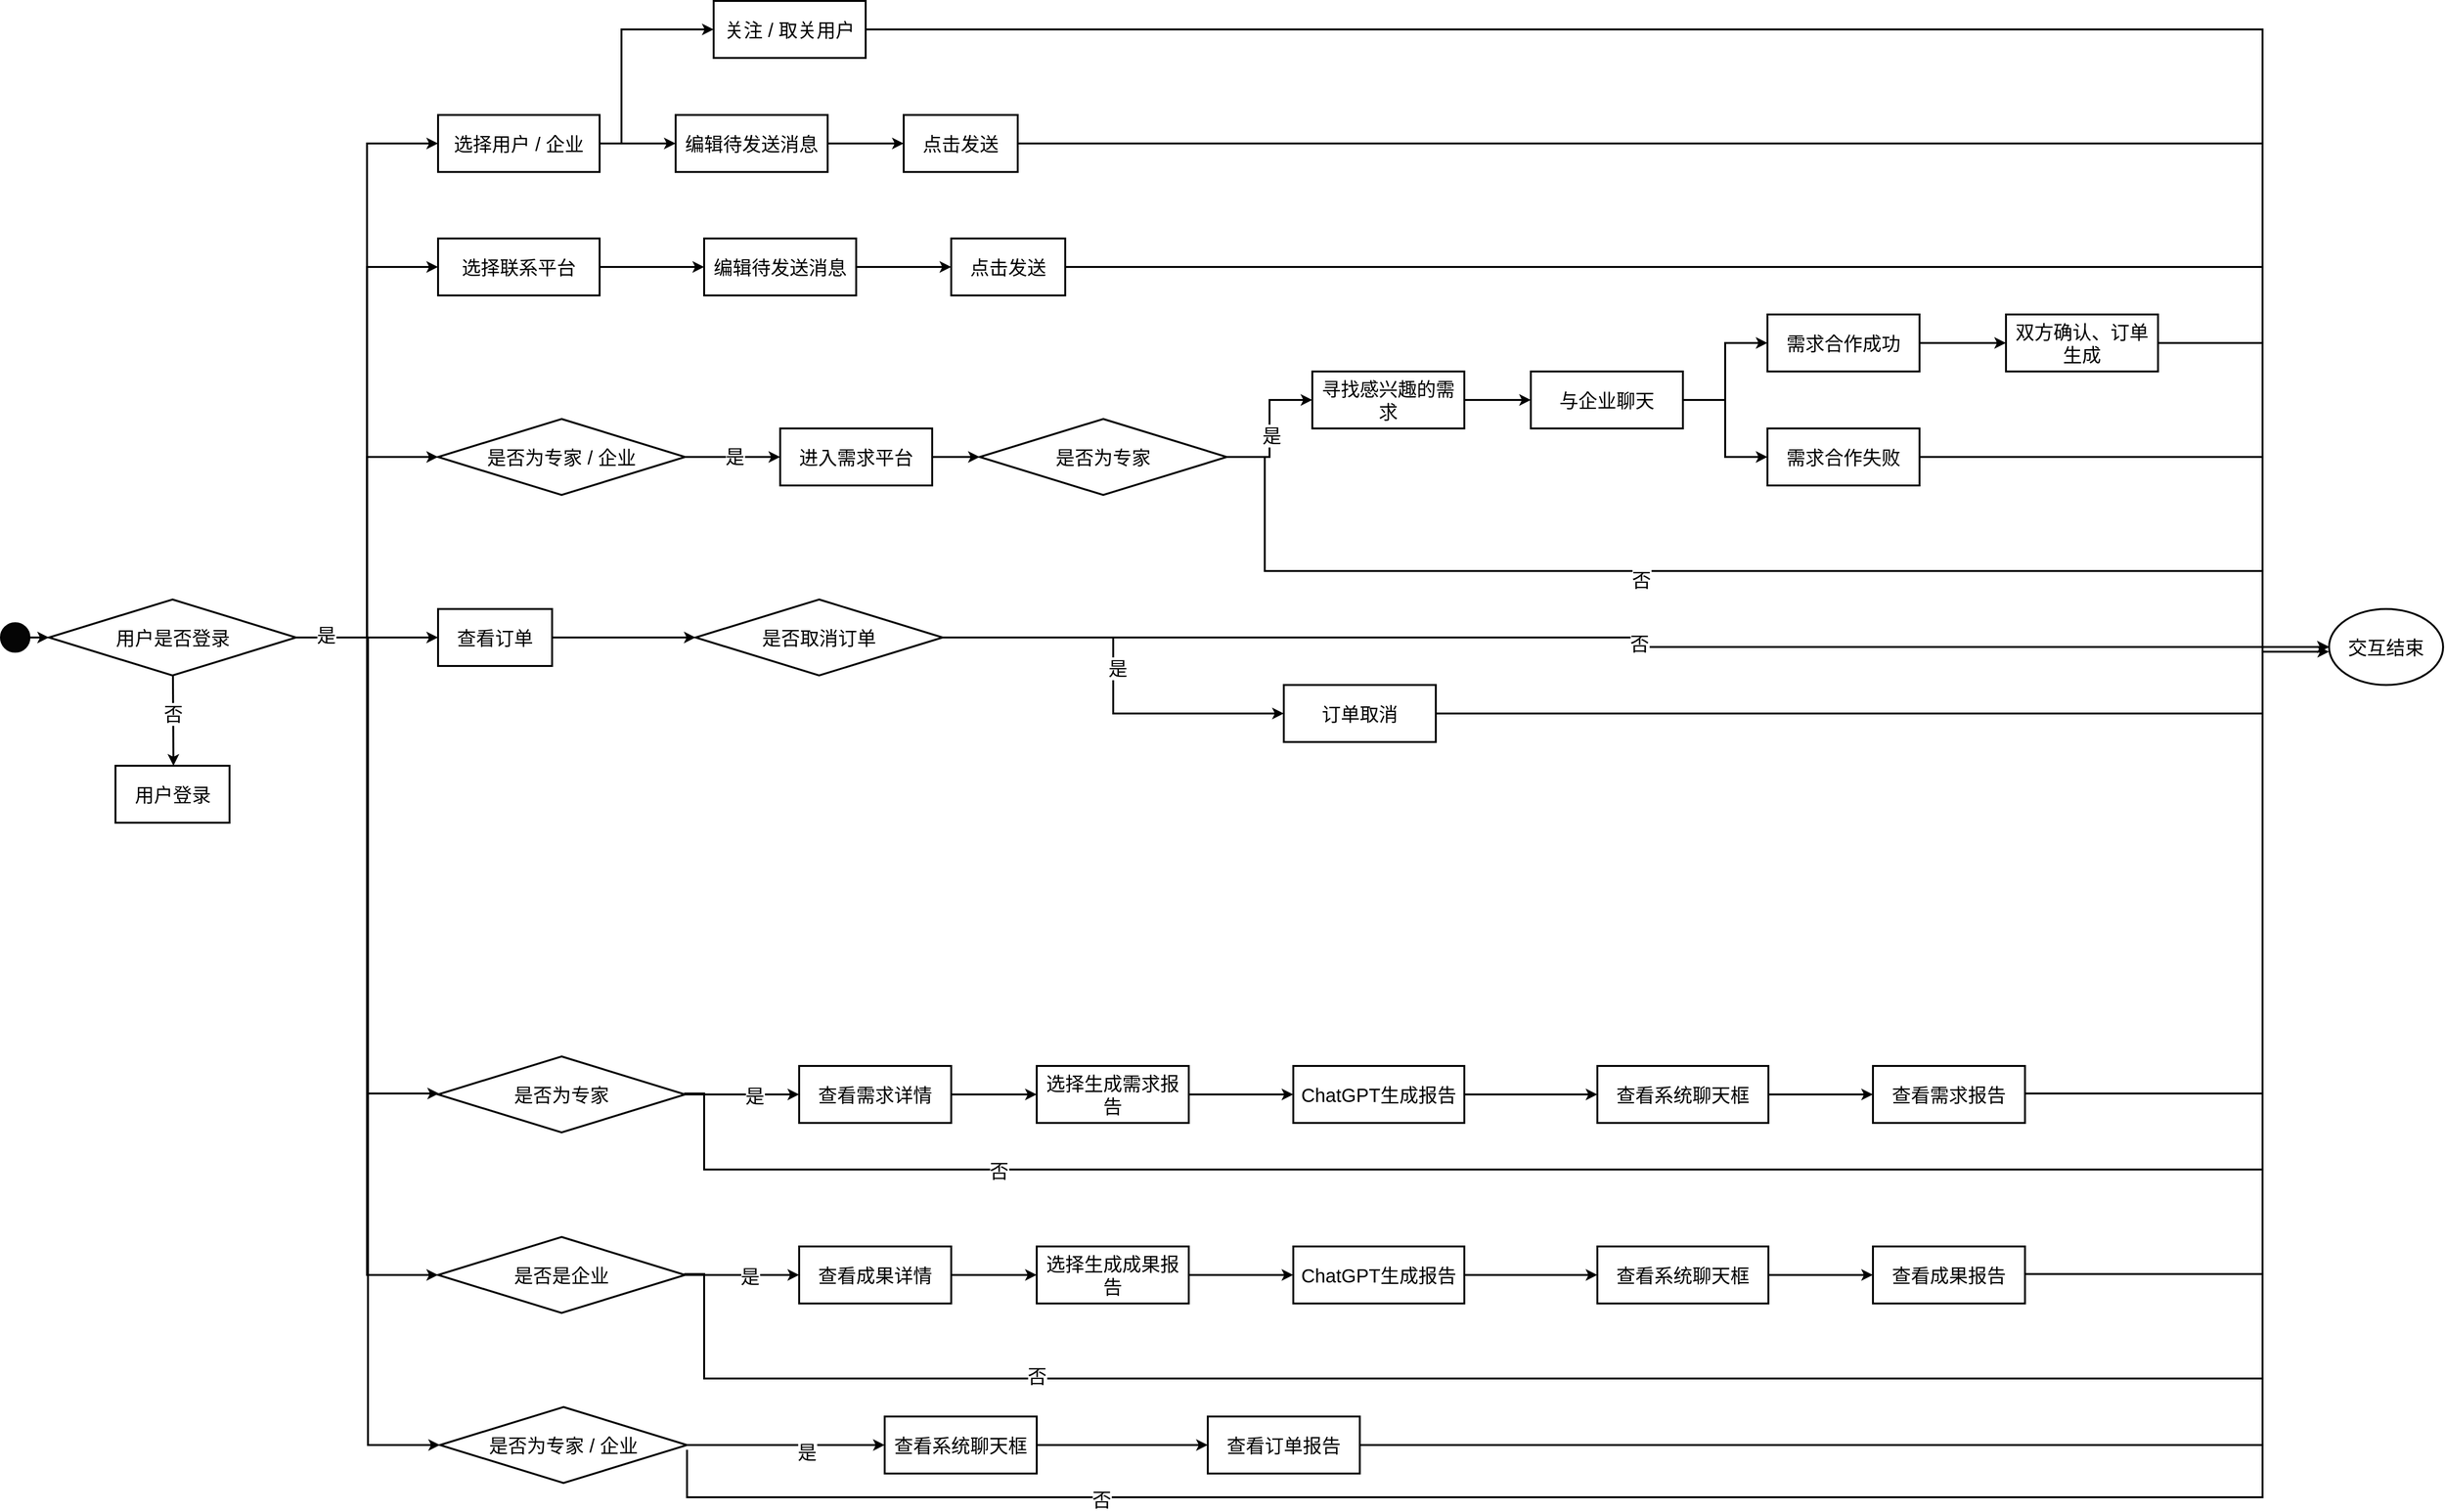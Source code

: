 <mxfile version="24.1.0" type="github">
  <diagram id="6a731a19-8d31-9384-78a2-239565b7b9f0" name="Page-1">
    <mxGraphModel dx="757" dy="538" grid="1" gridSize="10" guides="1" tooltips="1" connect="1" arrows="1" fold="1" page="1" pageScale="1" pageWidth="1169" pageHeight="827" background="none" math="0" shadow="0">
      <root>
        <mxCell id="0" />
        <mxCell id="1" parent="0" />
        <mxCell id="CbXRHF5RCjZEcm-ztMFM-64" value="" style="group;strokeWidth=2;spacing=2;fontSize=20;fontColor=default;labelBackgroundColor=none;horizontal=1;" parent="1" vertex="1" connectable="0">
          <mxGeometry x="480" y="170" width="170" height="60" as="geometry" />
        </mxCell>
        <mxCell id="CbXRHF5RCjZEcm-ztMFM-65" style="edgeStyle=orthogonalEdgeStyle;rounded=0;orthogonalLoop=1;jettySize=auto;html=1;exitX=0;exitY=0.5;exitDx=0;exitDy=0;strokeWidth=2;spacing=2;fontSize=20;fontColor=default;labelBackgroundColor=none;horizontal=1;" parent="CbXRHF5RCjZEcm-ztMFM-64" source="CbXRHF5RCjZEcm-ztMFM-66" edge="1">
          <mxGeometry relative="1" as="geometry">
            <mxPoint x="0.447" y="29.895" as="targetPoint" />
          </mxGeometry>
        </mxCell>
        <mxCell id="CbXRHF5RCjZEcm-ztMFM-66" value="&lt;font style=&quot;font-size: 20px;&quot;&gt;选择用户 / 企业&lt;/font&gt;" style="rounded=0;whiteSpace=wrap;html=1;strokeWidth=2;spacing=2;fontSize=20;fontColor=default;labelBackgroundColor=none;horizontal=1;" parent="CbXRHF5RCjZEcm-ztMFM-64" vertex="1">
          <mxGeometry width="170" height="60" as="geometry" />
        </mxCell>
        <mxCell id="CbXRHF5RCjZEcm-ztMFM-73" value="" style="group;strokeWidth=2;spacing=2;fontSize=20;fontColor=default;labelBackgroundColor=none;horizontal=1;" parent="1" vertex="1" connectable="0">
          <mxGeometry x="480" y="1351" width="260" height="80" as="geometry" />
        </mxCell>
        <mxCell id="CbXRHF5RCjZEcm-ztMFM-74" value="&lt;font style=&quot;font-size: 20px;&quot;&gt;是否是企业&lt;/font&gt;" style="rhombus;whiteSpace=wrap;html=1;strokeWidth=2;spacing=2;fontSize=20;fontColor=default;labelBackgroundColor=none;horizontal=1;" parent="CbXRHF5RCjZEcm-ztMFM-73" vertex="1">
          <mxGeometry width="260" height="80" as="geometry" />
        </mxCell>
        <mxCell id="CbXRHF5RCjZEcm-ztMFM-75" value="" style="group;strokeWidth=2;spacing=2;fontSize=20;fontColor=default;labelBackgroundColor=none;horizontal=1;" parent="1" vertex="1" connectable="0">
          <mxGeometry x="730" y="170" width="160" height="60" as="geometry" />
        </mxCell>
        <mxCell id="CbXRHF5RCjZEcm-ztMFM-76" value="&lt;font style=&quot;font-size: 20px;&quot;&gt;编辑待发送消息&lt;/font&gt;" style="rounded=0;whiteSpace=wrap;html=1;strokeWidth=2;spacing=2;fontSize=20;fontColor=default;labelBackgroundColor=none;horizontal=1;" parent="CbXRHF5RCjZEcm-ztMFM-75" vertex="1">
          <mxGeometry width="160" height="60" as="geometry" />
        </mxCell>
        <mxCell id="CbXRHF5RCjZEcm-ztMFM-163" style="edgeStyle=orthogonalEdgeStyle;rounded=0;orthogonalLoop=1;jettySize=auto;html=1;exitX=1;exitY=0.5;exitDx=0;exitDy=0;entryX=0;entryY=0.5;entryDx=0;entryDy=0;strokeWidth=2;fontSize=20;" parent="1" source="CbXRHF5RCjZEcm-ztMFM-83" target="CbXRHF5RCjZEcm-ztMFM-152" edge="1">
          <mxGeometry relative="1" as="geometry">
            <Array as="points">
              <mxPoint x="2400" y="80" />
              <mxPoint x="2400" y="730" />
            </Array>
          </mxGeometry>
        </mxCell>
        <mxCell id="CbXRHF5RCjZEcm-ztMFM-83" value="&lt;font style=&quot;font-size: 20px;&quot;&gt;关注 / 取关用户&lt;/font&gt;" style="rounded=0;whiteSpace=wrap;html=1;strokeWidth=2;spacing=2;fontSize=20;fontColor=default;labelBackgroundColor=none;horizontal=1;" parent="1" vertex="1">
          <mxGeometry x="770" y="50" width="160" height="60" as="geometry" />
        </mxCell>
        <mxCell id="CbXRHF5RCjZEcm-ztMFM-165" style="edgeStyle=orthogonalEdgeStyle;rounded=0;orthogonalLoop=1;jettySize=auto;html=1;exitX=1;exitY=0.5;exitDx=0;exitDy=0;entryX=0;entryY=0.5;entryDx=0;entryDy=0;strokeWidth=2;fontSize=20;" parent="1" edge="1">
          <mxGeometry relative="1" as="geometry">
            <mxPoint x="1090" y="200" as="sourcePoint" />
            <mxPoint x="2470.0" y="730" as="targetPoint" />
            <Array as="points">
              <mxPoint x="2400" y="200" />
              <mxPoint x="2400" y="730" />
            </Array>
          </mxGeometry>
        </mxCell>
        <mxCell id="CbXRHF5RCjZEcm-ztMFM-85" value="&lt;font style=&quot;font-size: 20px;&quot;&gt;点击发送&lt;/font&gt;" style="rounded=0;whiteSpace=wrap;html=1;strokeWidth=2;spacing=2;fontSize=20;fontColor=default;labelBackgroundColor=none;horizontal=1;" parent="1" vertex="1">
          <mxGeometry x="970" y="170" width="120" height="60" as="geometry" />
        </mxCell>
        <mxCell id="CbXRHF5RCjZEcm-ztMFM-90" style="edgeStyle=orthogonalEdgeStyle;rounded=0;orthogonalLoop=1;jettySize=auto;html=1;exitX=1;exitY=0.5;exitDx=0;exitDy=0;strokeWidth=2;spacing=2;fontSize=20;fontColor=default;labelBackgroundColor=none;horizontal=1;" parent="1" source="CbXRHF5RCjZEcm-ztMFM-66" target="CbXRHF5RCjZEcm-ztMFM-76" edge="1">
          <mxGeometry relative="1" as="geometry" />
        </mxCell>
        <mxCell id="CbXRHF5RCjZEcm-ztMFM-91" style="edgeStyle=orthogonalEdgeStyle;rounded=0;orthogonalLoop=1;jettySize=auto;html=1;exitX=1;exitY=0.5;exitDx=0;exitDy=0;strokeWidth=2;spacing=2;fontSize=20;fontColor=default;labelBackgroundColor=none;horizontal=1;" parent="1" source="CbXRHF5RCjZEcm-ztMFM-66" target="CbXRHF5RCjZEcm-ztMFM-83" edge="1">
          <mxGeometry relative="1" as="geometry">
            <mxPoint x="732" y="80" as="targetPoint" />
            <Array as="points">
              <mxPoint x="673" y="200" />
              <mxPoint x="673" y="80" />
            </Array>
          </mxGeometry>
        </mxCell>
        <mxCell id="CbXRHF5RCjZEcm-ztMFM-93" style="edgeStyle=orthogonalEdgeStyle;rounded=0;orthogonalLoop=1;jettySize=auto;html=1;exitX=1;exitY=0.5;exitDx=0;exitDy=0;entryX=0;entryY=0.5;entryDx=0;entryDy=0;strokeWidth=2;spacing=2;fontSize=20;fontColor=default;labelBackgroundColor=none;horizontal=1;" parent="1" source="CbXRHF5RCjZEcm-ztMFM-76" target="CbXRHF5RCjZEcm-ztMFM-85" edge="1">
          <mxGeometry relative="1" as="geometry" />
        </mxCell>
        <mxCell id="CbXRHF5RCjZEcm-ztMFM-95" value="" style="group;strokeWidth=2;spacing=2;fontSize=20;fontColor=default;labelBackgroundColor=none;horizontal=1;" parent="1" vertex="1" connectable="0">
          <mxGeometry x="480" y="490" width="260" height="80" as="geometry" />
        </mxCell>
        <mxCell id="CbXRHF5RCjZEcm-ztMFM-96" value="&lt;font style=&quot;font-size: 20px;&quot;&gt;是否为专家 / 企业&lt;/font&gt;" style="rhombus;whiteSpace=wrap;html=1;strokeWidth=2;spacing=2;fontSize=20;fontColor=default;labelBackgroundColor=none;horizontal=1;" parent="CbXRHF5RCjZEcm-ztMFM-95" vertex="1">
          <mxGeometry width="260" height="80" as="geometry" />
        </mxCell>
        <mxCell id="CbXRHF5RCjZEcm-ztMFM-98" value="" style="group;strokeWidth=2;spacing=2;fontSize=20;fontColor=default;labelBackgroundColor=none;horizontal=1;" parent="1" vertex="1" connectable="0">
          <mxGeometry x="840" y="500" width="160" height="60" as="geometry" />
        </mxCell>
        <mxCell id="CbXRHF5RCjZEcm-ztMFM-99" value="&lt;font style=&quot;font-size: 20px;&quot;&gt;进入需求平台&lt;/font&gt;" style="rounded=0;whiteSpace=wrap;html=1;strokeWidth=2;spacing=2;fontSize=20;fontColor=default;labelBackgroundColor=none;horizontal=1;" parent="CbXRHF5RCjZEcm-ztMFM-98" vertex="1">
          <mxGeometry width="160" height="60" as="geometry" />
        </mxCell>
        <mxCell id="CbXRHF5RCjZEcm-ztMFM-100" value="" style="group;strokeWidth=2;spacing=2;fontSize=20;fontColor=default;labelBackgroundColor=none;horizontal=1;" parent="1" vertex="1" connectable="0">
          <mxGeometry x="480" y="300" width="170" height="60" as="geometry" />
        </mxCell>
        <mxCell id="CbXRHF5RCjZEcm-ztMFM-101" style="edgeStyle=orthogonalEdgeStyle;rounded=0;orthogonalLoop=1;jettySize=auto;html=1;exitX=0;exitY=0.5;exitDx=0;exitDy=0;strokeWidth=2;spacing=2;fontSize=20;fontColor=default;labelBackgroundColor=none;horizontal=1;" parent="CbXRHF5RCjZEcm-ztMFM-100" source="CbXRHF5RCjZEcm-ztMFM-102" edge="1">
          <mxGeometry relative="1" as="geometry">
            <mxPoint x="0.447" y="29.895" as="targetPoint" />
          </mxGeometry>
        </mxCell>
        <mxCell id="CbXRHF5RCjZEcm-ztMFM-102" value="&lt;font style=&quot;font-size: 20px;&quot;&gt;选择联系平台&lt;/font&gt;" style="rounded=0;whiteSpace=wrap;html=1;strokeWidth=2;spacing=2;fontSize=20;fontColor=default;labelBackgroundColor=none;horizontal=1;" parent="CbXRHF5RCjZEcm-ztMFM-100" vertex="1">
          <mxGeometry width="170" height="60" as="geometry" />
        </mxCell>
        <mxCell id="CbXRHF5RCjZEcm-ztMFM-166" style="edgeStyle=orthogonalEdgeStyle;rounded=0;orthogonalLoop=1;jettySize=auto;html=1;exitX=1;exitY=0.5;exitDx=0;exitDy=0;entryX=0;entryY=0.5;entryDx=0;entryDy=0;strokeWidth=2;fontSize=20;" parent="1" source="CbXRHF5RCjZEcm-ztMFM-105" target="CbXRHF5RCjZEcm-ztMFM-152" edge="1">
          <mxGeometry relative="1" as="geometry">
            <Array as="points">
              <mxPoint x="2400" y="330" />
              <mxPoint x="2400" y="730" />
            </Array>
          </mxGeometry>
        </mxCell>
        <mxCell id="CbXRHF5RCjZEcm-ztMFM-105" value="&lt;font style=&quot;font-size: 20px;&quot;&gt;点击发送&lt;/font&gt;" style="rounded=0;whiteSpace=wrap;html=1;strokeWidth=2;spacing=2;fontSize=20;fontColor=default;labelBackgroundColor=none;horizontal=1;" parent="1" vertex="1">
          <mxGeometry x="1020" y="300" width="120" height="60" as="geometry" />
        </mxCell>
        <mxCell id="CbXRHF5RCjZEcm-ztMFM-106" value="" style="group;strokeWidth=2;spacing=2;fontSize=20;fontColor=default;labelBackgroundColor=none;horizontal=1;" parent="1" vertex="1" connectable="0">
          <mxGeometry x="1050" y="490" width="260" height="80" as="geometry" />
        </mxCell>
        <mxCell id="CbXRHF5RCjZEcm-ztMFM-107" value="&lt;font style=&quot;font-size: 20px;&quot;&gt;是否为专家&lt;/font&gt;" style="rhombus;whiteSpace=wrap;html=1;strokeWidth=2;spacing=2;fontSize=20;fontColor=default;labelBackgroundColor=none;horizontal=1;" parent="CbXRHF5RCjZEcm-ztMFM-106" vertex="1">
          <mxGeometry width="260" height="80" as="geometry" />
        </mxCell>
        <mxCell id="CbXRHF5RCjZEcm-ztMFM-108" value="" style="group;strokeWidth=2;spacing=2;fontSize=20;fontColor=default;labelBackgroundColor=none;horizontal=1;" parent="1" vertex="1" connectable="0">
          <mxGeometry x="1400" y="440" width="160" height="60" as="geometry" />
        </mxCell>
        <mxCell id="CbXRHF5RCjZEcm-ztMFM-109" value="&lt;font style=&quot;font-size: 20px;&quot;&gt;寻找感兴趣的需求&lt;/font&gt;" style="rounded=0;whiteSpace=wrap;html=1;strokeWidth=2;spacing=2;fontSize=20;fontColor=default;labelBackgroundColor=none;horizontal=1;" parent="CbXRHF5RCjZEcm-ztMFM-108" vertex="1">
          <mxGeometry width="160" height="60" as="geometry" />
        </mxCell>
        <mxCell id="CbXRHF5RCjZEcm-ztMFM-110" value="" style="group;strokeWidth=2;spacing=2;fontSize=20;fontColor=default;labelBackgroundColor=none;horizontal=1;" parent="1" vertex="1" connectable="0">
          <mxGeometry x="1630" y="440" width="160" height="60" as="geometry" />
        </mxCell>
        <mxCell id="CbXRHF5RCjZEcm-ztMFM-111" value="&lt;font style=&quot;font-size: 20px;&quot;&gt;与企业聊天&lt;/font&gt;" style="rounded=0;whiteSpace=wrap;html=1;strokeWidth=2;spacing=2;fontSize=20;fontColor=default;labelBackgroundColor=none;horizontal=1;" parent="CbXRHF5RCjZEcm-ztMFM-110" vertex="1">
          <mxGeometry width="160" height="60" as="geometry" />
        </mxCell>
        <mxCell id="CbXRHF5RCjZEcm-ztMFM-112" value="" style="group;strokeWidth=2;spacing=2;fontSize=20;fontColor=default;labelBackgroundColor=none;horizontal=1;" parent="1" vertex="1" connectable="0">
          <mxGeometry x="1879" y="380" width="160" height="60" as="geometry" />
        </mxCell>
        <mxCell id="CbXRHF5RCjZEcm-ztMFM-113" value="&lt;font style=&quot;font-size: 20px;&quot;&gt;需求合作成功&lt;/font&gt;" style="rounded=0;whiteSpace=wrap;html=1;strokeWidth=2;spacing=2;fontSize=20;fontColor=default;labelBackgroundColor=none;horizontal=1;" parent="CbXRHF5RCjZEcm-ztMFM-112" vertex="1">
          <mxGeometry width="160" height="60" as="geometry" />
        </mxCell>
        <mxCell id="CbXRHF5RCjZEcm-ztMFM-114" value="" style="group;strokeWidth=2;spacing=2;fontSize=20;fontColor=default;labelBackgroundColor=none;horizontal=1;" parent="1" vertex="1" connectable="0">
          <mxGeometry x="1879" y="500" width="160" height="60" as="geometry" />
        </mxCell>
        <mxCell id="CbXRHF5RCjZEcm-ztMFM-115" value="&lt;font style=&quot;font-size: 20px;&quot;&gt;需求合作失败&lt;/font&gt;" style="rounded=0;whiteSpace=wrap;html=1;strokeWidth=2;spacing=2;fontSize=20;fontColor=default;labelBackgroundColor=none;horizontal=1;" parent="CbXRHF5RCjZEcm-ztMFM-114" vertex="1">
          <mxGeometry width="160" height="60" as="geometry" />
        </mxCell>
        <mxCell id="CbXRHF5RCjZEcm-ztMFM-116" value="" style="group;strokeWidth=2;spacing=2;fontSize=20;fontColor=default;labelBackgroundColor=none;horizontal=1;" parent="1" vertex="1" connectable="0">
          <mxGeometry x="2130" y="380" width="160" height="60" as="geometry" />
        </mxCell>
        <mxCell id="CbXRHF5RCjZEcm-ztMFM-117" value="&lt;font style=&quot;font-size: 20px;&quot;&gt;双方确认、订单生成&lt;/font&gt;" style="rounded=0;whiteSpace=wrap;html=1;strokeWidth=2;spacing=2;fontSize=20;fontColor=default;labelBackgroundColor=none;horizontal=1;" parent="CbXRHF5RCjZEcm-ztMFM-116" vertex="1">
          <mxGeometry width="160" height="60" as="geometry" />
        </mxCell>
        <mxCell id="CbXRHF5RCjZEcm-ztMFM-118" value="" style="group;strokeWidth=2;spacing=2;fontSize=20;fontColor=default;labelBackgroundColor=none;horizontal=1;" parent="1" vertex="1" connectable="0">
          <mxGeometry x="480" y="690" width="120" height="60" as="geometry" />
        </mxCell>
        <mxCell id="CbXRHF5RCjZEcm-ztMFM-120" value="&lt;font style=&quot;font-size: 20px;&quot;&gt;查看订单&lt;/font&gt;" style="rounded=0;whiteSpace=wrap;html=1;strokeWidth=2;spacing=2;fontSize=20;fontColor=default;labelBackgroundColor=none;horizontal=1;" parent="CbXRHF5RCjZEcm-ztMFM-118" vertex="1">
          <mxGeometry width="120" height="60" as="geometry" />
        </mxCell>
        <mxCell id="CbXRHF5RCjZEcm-ztMFM-121" value="" style="group;strokeWidth=2;spacing=2;fontSize=20;fontColor=default;labelBackgroundColor=none;horizontal=1;" parent="1" vertex="1" connectable="0">
          <mxGeometry x="751" y="680" width="260" height="80" as="geometry" />
        </mxCell>
        <mxCell id="CbXRHF5RCjZEcm-ztMFM-122" value="&lt;font style=&quot;font-size: 20px;&quot;&gt;是否取消订单&lt;/font&gt;" style="rhombus;whiteSpace=wrap;html=1;strokeWidth=2;spacing=2;fontSize=20;fontColor=default;labelBackgroundColor=none;horizontal=1;" parent="CbXRHF5RCjZEcm-ztMFM-121" vertex="1">
          <mxGeometry width="260" height="80" as="geometry" />
        </mxCell>
        <mxCell id="CbXRHF5RCjZEcm-ztMFM-193" style="edgeStyle=orthogonalEdgeStyle;rounded=0;orthogonalLoop=1;jettySize=auto;html=1;exitX=1;exitY=0.5;exitDx=0;exitDy=0;entryX=0;entryY=0.5;entryDx=0;entryDy=0;strokeWidth=2;fontSize=20;" parent="1" source="CbXRHF5RCjZEcm-ztMFM-124" target="CbXRHF5RCjZEcm-ztMFM-152" edge="1">
          <mxGeometry relative="1" as="geometry">
            <Array as="points">
              <mxPoint x="2400" y="800" />
              <mxPoint x="2400" y="730" />
            </Array>
          </mxGeometry>
        </mxCell>
        <mxCell id="CbXRHF5RCjZEcm-ztMFM-124" value="&lt;font style=&quot;font-size: 20px;&quot;&gt;订单取消&lt;/font&gt;" style="rounded=0;whiteSpace=wrap;html=1;strokeWidth=2;spacing=2;fontSize=20;fontColor=default;labelBackgroundColor=none;horizontal=1;" parent="1" vertex="1">
          <mxGeometry x="1370" y="770" width="160" height="60" as="geometry" />
        </mxCell>
        <mxCell id="CbXRHF5RCjZEcm-ztMFM-125" value="" style="group;strokeWidth=2;spacing=2;fontSize=20;fontColor=default;labelBackgroundColor=none;horizontal=1;" parent="1" vertex="1" connectable="0">
          <mxGeometry x="482" y="1530" width="260" height="80" as="geometry" />
        </mxCell>
        <mxCell id="CbXRHF5RCjZEcm-ztMFM-126" value="&lt;font style=&quot;font-size: 20px;&quot;&gt;是否为专家 / 企业&lt;/font&gt;" style="rhombus;whiteSpace=wrap;html=1;strokeWidth=2;spacing=2;fontSize=20;fontColor=default;labelBackgroundColor=none;horizontal=1;" parent="CbXRHF5RCjZEcm-ztMFM-125" vertex="1">
          <mxGeometry width="260" height="80" as="geometry" />
        </mxCell>
        <mxCell id="CbXRHF5RCjZEcm-ztMFM-127" value="" style="group;strokeWidth=2;spacing=2;fontSize=20;fontColor=default;labelBackgroundColor=none;horizontal=1;" parent="1" vertex="1" connectable="0">
          <mxGeometry x="480" y="1161" width="260" height="80" as="geometry" />
        </mxCell>
        <mxCell id="CbXRHF5RCjZEcm-ztMFM-128" value="&lt;font style=&quot;font-size: 20px;&quot;&gt;是否为专家&lt;/font&gt;" style="rhombus;whiteSpace=wrap;html=1;strokeWidth=2;spacing=2;fontSize=20;fontColor=default;labelBackgroundColor=none;horizontal=1;" parent="CbXRHF5RCjZEcm-ztMFM-127" vertex="1">
          <mxGeometry width="260" height="80" as="geometry" />
        </mxCell>
        <mxCell id="CbXRHF5RCjZEcm-ztMFM-129" value="" style="group;strokeWidth=2;spacing=2;fontSize=20;fontColor=default;labelBackgroundColor=none;horizontal=1;" parent="1" vertex="1" connectable="0">
          <mxGeometry x="950" y="1540" width="160" height="60" as="geometry" />
        </mxCell>
        <mxCell id="CbXRHF5RCjZEcm-ztMFM-130" value="&lt;font style=&quot;font-size: 20px;&quot;&gt;查看系统聊天框&lt;/font&gt;" style="rounded=0;whiteSpace=wrap;html=1;strokeWidth=2;spacing=2;fontSize=20;fontColor=default;labelBackgroundColor=none;horizontal=1;" parent="CbXRHF5RCjZEcm-ztMFM-129" vertex="1">
          <mxGeometry width="160" height="60" as="geometry" />
        </mxCell>
        <mxCell id="CbXRHF5RCjZEcm-ztMFM-131" value="" style="group;strokeWidth=2;spacing=2;fontSize=20;fontColor=default;labelBackgroundColor=none;horizontal=1;" parent="1" vertex="1" connectable="0">
          <mxGeometry x="1290" y="1540" width="160" height="60" as="geometry" />
        </mxCell>
        <mxCell id="CbXRHF5RCjZEcm-ztMFM-132" value="&lt;font style=&quot;font-size: 20px;&quot;&gt;查看订单报告&lt;/font&gt;" style="rounded=0;whiteSpace=wrap;html=1;strokeWidth=2;spacing=2;fontSize=20;fontColor=default;labelBackgroundColor=none;horizontal=1;" parent="CbXRHF5RCjZEcm-ztMFM-131" vertex="1">
          <mxGeometry width="160" height="60" as="geometry" />
        </mxCell>
        <mxCell id="CbXRHF5RCjZEcm-ztMFM-133" value="" style="group;strokeWidth=2;spacing=2;fontSize=20;fontColor=default;labelBackgroundColor=none;horizontal=1;" parent="1" vertex="1" connectable="0">
          <mxGeometry x="860" y="1171" width="190" height="91" as="geometry" />
        </mxCell>
        <mxCell id="CbXRHF5RCjZEcm-ztMFM-134" value="&lt;font style=&quot;font-size: 20px;&quot;&gt;查看需求详情&lt;/font&gt;" style="rounded=0;whiteSpace=wrap;html=1;strokeWidth=2;spacing=2;fontSize=20;fontColor=default;labelBackgroundColor=none;horizontal=1;" parent="CbXRHF5RCjZEcm-ztMFM-133" vertex="1">
          <mxGeometry width="160" height="60" as="geometry" />
        </mxCell>
        <mxCell id="CbXRHF5RCjZEcm-ztMFM-204" style="edgeStyle=orthogonalEdgeStyle;rounded=0;orthogonalLoop=1;jettySize=auto;html=1;exitX=1;exitY=0.5;exitDx=0;exitDy=0;entryX=0;entryY=0.5;entryDx=0;entryDy=0;strokeWidth=2;fontSize=20;" parent="1" source="CbXRHF5RCjZEcm-ztMFM-135" target="CbXRHF5RCjZEcm-ztMFM-146" edge="1">
          <mxGeometry relative="1" as="geometry" />
        </mxCell>
        <mxCell id="CbXRHF5RCjZEcm-ztMFM-135" value="&lt;font style=&quot;font-size: 20px;&quot;&gt;选择生成需求报告&lt;/font&gt;" style="rounded=0;whiteSpace=wrap;html=1;strokeWidth=2;spacing=2;fontSize=20;fontColor=default;labelBackgroundColor=none;horizontal=1;" parent="1" vertex="1">
          <mxGeometry x="1110" y="1171" width="160" height="60" as="geometry" />
        </mxCell>
        <mxCell id="CbXRHF5RCjZEcm-ztMFM-205" style="edgeStyle=orthogonalEdgeStyle;rounded=0;orthogonalLoop=1;jettySize=auto;html=1;exitX=1;exitY=0.5;exitDx=0;exitDy=0;strokeWidth=2;fontSize=20;" parent="1" source="CbXRHF5RCjZEcm-ztMFM-137" target="CbXRHF5RCjZEcm-ztMFM-147" edge="1">
          <mxGeometry relative="1" as="geometry" />
        </mxCell>
        <mxCell id="CbXRHF5RCjZEcm-ztMFM-137" value="&lt;span style=&quot;font-size: 20px;&quot;&gt;ChatGPT生成报告&lt;/span&gt;" style="rounded=0;whiteSpace=wrap;html=1;strokeWidth=2;spacing=2;fontSize=20;fontColor=default;labelBackgroundColor=none;horizontal=1;" parent="1" vertex="1">
          <mxGeometry x="1380" y="1361" width="180" height="60" as="geometry" />
        </mxCell>
        <mxCell id="CbXRHF5RCjZEcm-ztMFM-208" style="edgeStyle=orthogonalEdgeStyle;rounded=0;orthogonalLoop=1;jettySize=auto;html=1;exitX=1;exitY=0.5;exitDx=0;exitDy=0;entryX=0;entryY=0.5;entryDx=0;entryDy=0;strokeWidth=2;fontSize=20;" parent="1" source="CbXRHF5RCjZEcm-ztMFM-138" target="CbXRHF5RCjZEcm-ztMFM-141" edge="1">
          <mxGeometry relative="1" as="geometry" />
        </mxCell>
        <mxCell id="CbXRHF5RCjZEcm-ztMFM-138" value="&lt;span style=&quot;font-size: 20px;&quot;&gt;查看系统聊天框&lt;/span&gt;" style="rounded=0;whiteSpace=wrap;html=1;strokeWidth=2;spacing=2;fontSize=20;fontColor=default;labelBackgroundColor=none;horizontal=1;" parent="1" vertex="1">
          <mxGeometry x="1700" y="1171" width="180" height="60" as="geometry" />
        </mxCell>
        <mxCell id="CbXRHF5RCjZEcm-ztMFM-140" value="" style="group;strokeWidth=2;spacing=2;fontSize=20;fontColor=default;labelBackgroundColor=none;horizontal=1;" parent="1" vertex="1" connectable="0">
          <mxGeometry x="1990" y="1171" width="190" height="91" as="geometry" />
        </mxCell>
        <mxCell id="CbXRHF5RCjZEcm-ztMFM-141" value="&lt;font style=&quot;font-size: 20px;&quot;&gt;查看需求报告&lt;/font&gt;" style="rounded=0;whiteSpace=wrap;html=1;strokeWidth=2;spacing=2;fontSize=20;fontColor=default;labelBackgroundColor=none;horizontal=1;" parent="CbXRHF5RCjZEcm-ztMFM-140" vertex="1">
          <mxGeometry width="160" height="60" as="geometry" />
        </mxCell>
        <mxCell id="CbXRHF5RCjZEcm-ztMFM-142" value="" style="group;strokeWidth=2;spacing=2;fontSize=20;fontColor=default;labelBackgroundColor=none;horizontal=1;" parent="1" vertex="1" connectable="0">
          <mxGeometry x="860" y="1361" width="190" height="91" as="geometry" />
        </mxCell>
        <mxCell id="CbXRHF5RCjZEcm-ztMFM-143" value="&lt;font style=&quot;font-size: 20px;&quot;&gt;查看成果详情&lt;/font&gt;" style="rounded=0;whiteSpace=wrap;html=1;strokeWidth=2;spacing=2;fontSize=20;fontColor=default;labelBackgroundColor=none;horizontal=1;" parent="CbXRHF5RCjZEcm-ztMFM-142" vertex="1">
          <mxGeometry width="160" height="60" as="geometry" />
        </mxCell>
        <mxCell id="CbXRHF5RCjZEcm-ztMFM-202" style="edgeStyle=orthogonalEdgeStyle;rounded=0;orthogonalLoop=1;jettySize=auto;html=1;exitX=1;exitY=0.5;exitDx=0;exitDy=0;entryX=0;entryY=0.5;entryDx=0;entryDy=0;strokeWidth=2;fontSize=20;" parent="1" source="CbXRHF5RCjZEcm-ztMFM-145" target="CbXRHF5RCjZEcm-ztMFM-137" edge="1">
          <mxGeometry relative="1" as="geometry" />
        </mxCell>
        <mxCell id="CbXRHF5RCjZEcm-ztMFM-145" value="&lt;font style=&quot;font-size: 20px;&quot;&gt;选择生成成果&lt;/font&gt;&lt;span style=&quot;font-size: 20px;&quot;&gt;报告&lt;/span&gt;" style="rounded=0;whiteSpace=wrap;html=1;strokeWidth=2;spacing=2;fontSize=20;fontColor=default;labelBackgroundColor=none;horizontal=1;" parent="1" vertex="1">
          <mxGeometry x="1110" y="1361" width="160" height="60" as="geometry" />
        </mxCell>
        <mxCell id="CbXRHF5RCjZEcm-ztMFM-207" style="edgeStyle=orthogonalEdgeStyle;rounded=0;orthogonalLoop=1;jettySize=auto;html=1;exitX=1;exitY=0.5;exitDx=0;exitDy=0;entryX=0;entryY=0.5;entryDx=0;entryDy=0;strokeWidth=2;fontSize=20;" parent="1" source="CbXRHF5RCjZEcm-ztMFM-146" target="CbXRHF5RCjZEcm-ztMFM-138" edge="1">
          <mxGeometry relative="1" as="geometry" />
        </mxCell>
        <mxCell id="CbXRHF5RCjZEcm-ztMFM-146" value="&lt;span style=&quot;font-size: 20px;&quot;&gt;ChatGPT生成报告&lt;/span&gt;" style="rounded=0;whiteSpace=wrap;html=1;strokeWidth=2;spacing=2;fontSize=20;fontColor=default;labelBackgroundColor=none;horizontal=1;" parent="1" vertex="1">
          <mxGeometry x="1380" y="1171" width="180" height="60" as="geometry" />
        </mxCell>
        <mxCell id="CbXRHF5RCjZEcm-ztMFM-206" style="edgeStyle=orthogonalEdgeStyle;rounded=0;orthogonalLoop=1;jettySize=auto;html=1;exitX=1;exitY=0.5;exitDx=0;exitDy=0;entryX=0;entryY=0.5;entryDx=0;entryDy=0;strokeWidth=2;fontSize=20;" parent="1" source="CbXRHF5RCjZEcm-ztMFM-147" target="CbXRHF5RCjZEcm-ztMFM-149" edge="1">
          <mxGeometry relative="1" as="geometry" />
        </mxCell>
        <mxCell id="CbXRHF5RCjZEcm-ztMFM-147" value="&lt;span style=&quot;font-size: 20px;&quot;&gt;查看系统聊天框&lt;/span&gt;" style="rounded=0;whiteSpace=wrap;html=1;strokeWidth=2;spacing=2;fontSize=20;fontColor=default;labelBackgroundColor=none;horizontal=1;" parent="1" vertex="1">
          <mxGeometry x="1700" y="1361" width="180" height="60" as="geometry" />
        </mxCell>
        <mxCell id="CbXRHF5RCjZEcm-ztMFM-148" value="" style="group;strokeWidth=2;spacing=2;fontSize=20;fontColor=default;labelBackgroundColor=none;horizontal=1;" parent="1" vertex="1" connectable="0">
          <mxGeometry x="1990" y="1361" width="190" height="91" as="geometry" />
        </mxCell>
        <mxCell id="CbXRHF5RCjZEcm-ztMFM-149" value="&lt;font style=&quot;font-size: 20px;&quot;&gt;查看成果报告&lt;/font&gt;" style="rounded=0;whiteSpace=wrap;html=1;strokeWidth=2;spacing=2;fontSize=20;fontColor=default;labelBackgroundColor=none;horizontal=1;" parent="CbXRHF5RCjZEcm-ztMFM-148" vertex="1">
          <mxGeometry width="160" height="60" as="geometry" />
        </mxCell>
        <mxCell id="CbXRHF5RCjZEcm-ztMFM-55" value="" style="ellipse;whiteSpace=wrap;html=1;aspect=fixed;fillColor=#050505;strokeWidth=2;spacing=2;fontSize=20;fontColor=default;labelBackgroundColor=none;horizontal=1;" parent="1" vertex="1">
          <mxGeometry x="20" y="705" width="30" height="30" as="geometry" />
        </mxCell>
        <mxCell id="CbXRHF5RCjZEcm-ztMFM-154" style="edgeStyle=orthogonalEdgeStyle;rounded=0;orthogonalLoop=1;jettySize=auto;html=1;exitX=1;exitY=0.5;exitDx=0;exitDy=0;entryX=0;entryY=0.5;entryDx=0;entryDy=0;spacing=2;fontColor=default;labelBackgroundColor=none;strokeWidth=2;horizontal=1;fontSize=20;" parent="1" source="CbXRHF5RCjZEcm-ztMFM-57" target="CbXRHF5RCjZEcm-ztMFM-120" edge="1">
          <mxGeometry relative="1" as="geometry" />
        </mxCell>
        <mxCell id="CbXRHF5RCjZEcm-ztMFM-155" style="edgeStyle=orthogonalEdgeStyle;rounded=0;orthogonalLoop=1;jettySize=auto;html=1;exitX=1;exitY=0.5;exitDx=0;exitDy=0;entryX=0;entryY=0.5;entryDx=0;entryDy=0;strokeWidth=2;horizontal=1;fontSize=20;" parent="1" source="CbXRHF5RCjZEcm-ztMFM-57" target="CbXRHF5RCjZEcm-ztMFM-96" edge="1">
          <mxGeometry relative="1" as="geometry" />
        </mxCell>
        <mxCell id="CbXRHF5RCjZEcm-ztMFM-156" style="edgeStyle=orthogonalEdgeStyle;rounded=0;orthogonalLoop=1;jettySize=auto;html=1;exitX=1;exitY=0.5;exitDx=0;exitDy=0;entryX=0;entryY=0.5;entryDx=0;entryDy=0;strokeWidth=2;horizontal=1;fontSize=20;" parent="1" source="CbXRHF5RCjZEcm-ztMFM-57" target="CbXRHF5RCjZEcm-ztMFM-102" edge="1">
          <mxGeometry relative="1" as="geometry" />
        </mxCell>
        <mxCell id="CbXRHF5RCjZEcm-ztMFM-157" style="edgeStyle=orthogonalEdgeStyle;rounded=0;orthogonalLoop=1;jettySize=auto;html=1;exitX=1;exitY=0.5;exitDx=0;exitDy=0;entryX=0;entryY=0.5;entryDx=0;entryDy=0;strokeWidth=2;horizontal=1;fontSize=20;" parent="1" source="CbXRHF5RCjZEcm-ztMFM-57" target="CbXRHF5RCjZEcm-ztMFM-66" edge="1">
          <mxGeometry relative="1" as="geometry" />
        </mxCell>
        <mxCell id="CbXRHF5RCjZEcm-ztMFM-194" style="edgeStyle=orthogonalEdgeStyle;rounded=0;orthogonalLoop=1;jettySize=auto;html=1;exitX=1;exitY=0.5;exitDx=0;exitDy=0;entryX=0;entryY=0.5;entryDx=0;entryDy=0;strokeWidth=2;fontSize=20;" parent="1" source="CbXRHF5RCjZEcm-ztMFM-57" target="CbXRHF5RCjZEcm-ztMFM-126" edge="1">
          <mxGeometry relative="1" as="geometry" />
        </mxCell>
        <mxCell id="CbXRHF5RCjZEcm-ztMFM-195" style="edgeStyle=orthogonalEdgeStyle;rounded=0;orthogonalLoop=1;jettySize=auto;html=1;exitX=1;exitY=0.5;exitDx=0;exitDy=0;entryX=0;entryY=0.5;entryDx=0;entryDy=0;strokeWidth=2;fontSize=20;" parent="1" edge="1">
          <mxGeometry relative="1" as="geometry">
            <mxPoint x="331.53" y="720" as="sourcePoint" />
            <mxPoint x="481" y="1200" as="targetPoint" />
            <Array as="points">
              <mxPoint x="406" y="720" />
              <mxPoint x="406" y="1200" />
            </Array>
          </mxGeometry>
        </mxCell>
        <mxCell id="CbXRHF5RCjZEcm-ztMFM-196" style="edgeStyle=orthogonalEdgeStyle;rounded=0;orthogonalLoop=1;jettySize=auto;html=1;exitX=1;exitY=0.5;exitDx=0;exitDy=0;entryX=0;entryY=0.5;entryDx=0;entryDy=0;strokeWidth=2;fontSize=20;" parent="1" source="CbXRHF5RCjZEcm-ztMFM-57" target="CbXRHF5RCjZEcm-ztMFM-74" edge="1">
          <mxGeometry relative="1" as="geometry" />
        </mxCell>
        <mxCell id="CbXRHF5RCjZEcm-ztMFM-219" value="是" style="edgeLabel;html=1;align=center;verticalAlign=middle;resizable=0;points=[];fontSize=20;" parent="CbXRHF5RCjZEcm-ztMFM-196" vertex="1" connectable="0">
          <mxGeometry x="-0.925" y="3" relative="1" as="geometry">
            <mxPoint as="offset" />
          </mxGeometry>
        </mxCell>
        <mxCell id="CbXRHF5RCjZEcm-ztMFM-57" value="&lt;font style=&quot;font-size: 20px;&quot;&gt;用户是否登录&lt;/font&gt;" style="rhombus;whiteSpace=wrap;html=1;strokeWidth=2;spacing=2;fontSize=20;fontColor=default;labelBackgroundColor=none;horizontal=1;" parent="1" vertex="1">
          <mxGeometry x="70.53" y="680" width="260" height="80" as="geometry" />
        </mxCell>
        <mxCell id="CbXRHF5RCjZEcm-ztMFM-59" value="" style="group;strokeWidth=2;spacing=2;fontSize=20;fontColor=default;labelBackgroundColor=none;horizontal=1;" parent="1" vertex="1" connectable="0">
          <mxGeometry x="140.53" y="855" width="120" height="60" as="geometry" />
        </mxCell>
        <mxCell id="CbXRHF5RCjZEcm-ztMFM-60" value="&lt;font style=&quot;font-size: 20px;&quot;&gt;用户登录&lt;/font&gt;" style="rounded=0;whiteSpace=wrap;html=1;strokeWidth=2;spacing=2;fontSize=20;fontColor=default;labelBackgroundColor=none;horizontal=1;" parent="CbXRHF5RCjZEcm-ztMFM-59" vertex="1">
          <mxGeometry width="120" height="60" as="geometry" />
        </mxCell>
        <mxCell id="CbXRHF5RCjZEcm-ztMFM-61" value="" style="endArrow=classic;html=1;rounded=0;entryX=0.5;entryY=0;entryDx=0;entryDy=0;strokeWidth=2;spacing=2;fontSize=20;fontColor=default;labelBackgroundColor=none;horizontal=1;" parent="1" edge="1">
          <mxGeometry width="50" height="50" relative="1" as="geometry">
            <mxPoint x="201" y="760" as="sourcePoint" />
            <mxPoint x="201.53" y="855" as="targetPoint" />
          </mxGeometry>
        </mxCell>
        <mxCell id="CbXRHF5RCjZEcm-ztMFM-218" value="否" style="edgeLabel;html=1;align=center;verticalAlign=middle;resizable=0;points=[];fontSize=20;" parent="CbXRHF5RCjZEcm-ztMFM-61" vertex="1" connectable="0">
          <mxGeometry x="-0.162" relative="1" as="geometry">
            <mxPoint as="offset" />
          </mxGeometry>
        </mxCell>
        <mxCell id="CbXRHF5RCjZEcm-ztMFM-63" value="" style="endArrow=classic;html=1;rounded=0;exitX=1;exitY=0.5;exitDx=0;exitDy=0;entryX=0;entryY=0.5;entryDx=0;entryDy=0;strokeWidth=2;spacing=2;fontSize=20;fontColor=default;labelBackgroundColor=none;horizontal=1;" parent="1" source="CbXRHF5RCjZEcm-ztMFM-55" target="CbXRHF5RCjZEcm-ztMFM-57" edge="1">
          <mxGeometry width="50" height="50" relative="1" as="geometry">
            <mxPoint x="340.53" y="870" as="sourcePoint" />
            <mxPoint x="390.53" y="820" as="targetPoint" />
          </mxGeometry>
        </mxCell>
        <mxCell id="CbXRHF5RCjZEcm-ztMFM-152" value="&lt;font style=&quot;font-size: 20px;&quot;&gt;交互结束&lt;/font&gt;" style="ellipse;whiteSpace=wrap;html=1;strokeWidth=2;spacing=2;fontColor=default;labelBackgroundColor=none;horizontal=1;fontSize=20;" parent="1" vertex="1">
          <mxGeometry x="2470" y="690" width="120" height="80" as="geometry" />
        </mxCell>
        <mxCell id="CbXRHF5RCjZEcm-ztMFM-158" style="edgeStyle=orthogonalEdgeStyle;rounded=0;orthogonalLoop=1;jettySize=auto;html=1;exitX=1;exitY=0.5;exitDx=0;exitDy=0;entryX=0;entryY=0.5;entryDx=0;entryDy=0;strokeWidth=2;horizontal=1;fontSize=20;" parent="1" source="CbXRHF5RCjZEcm-ztMFM-102" target="CbXRHF5RCjZEcm-ztMFM-104" edge="1">
          <mxGeometry relative="1" as="geometry" />
        </mxCell>
        <mxCell id="CbXRHF5RCjZEcm-ztMFM-159" style="edgeStyle=orthogonalEdgeStyle;rounded=0;orthogonalLoop=1;jettySize=auto;html=1;exitX=1;exitY=0.5;exitDx=0;exitDy=0;strokeWidth=2;horizontal=1;fontSize=20;" parent="1" source="CbXRHF5RCjZEcm-ztMFM-104" target="CbXRHF5RCjZEcm-ztMFM-105" edge="1">
          <mxGeometry relative="1" as="geometry" />
        </mxCell>
        <mxCell id="CbXRHF5RCjZEcm-ztMFM-160" style="edgeStyle=orthogonalEdgeStyle;rounded=0;orthogonalLoop=1;jettySize=auto;html=1;exitX=1;exitY=0.5;exitDx=0;exitDy=0;entryX=0;entryY=0.5;entryDx=0;entryDy=0;strokeWidth=2;fontSize=20;" parent="1" source="CbXRHF5RCjZEcm-ztMFM-96" target="CbXRHF5RCjZEcm-ztMFM-99" edge="1">
          <mxGeometry relative="1" as="geometry" />
        </mxCell>
        <mxCell id="CbXRHF5RCjZEcm-ztMFM-161" value="&lt;font style=&quot;font-size: 20px;&quot;&gt;是&lt;/font&gt;" style="edgeLabel;html=1;align=center;verticalAlign=middle;resizable=0;points=[];fontSize=20;" parent="CbXRHF5RCjZEcm-ztMFM-160" vertex="1" connectable="0">
          <mxGeometry x="0.016" y="1" relative="1" as="geometry">
            <mxPoint x="1" as="offset" />
          </mxGeometry>
        </mxCell>
        <mxCell id="CbXRHF5RCjZEcm-ztMFM-162" style="edgeStyle=orthogonalEdgeStyle;rounded=0;orthogonalLoop=1;jettySize=auto;html=1;exitX=1;exitY=0.5;exitDx=0;exitDy=0;entryX=0;entryY=0.5;entryDx=0;entryDy=0;strokeWidth=2;fontSize=20;" parent="1" source="CbXRHF5RCjZEcm-ztMFM-99" target="CbXRHF5RCjZEcm-ztMFM-107" edge="1">
          <mxGeometry relative="1" as="geometry" />
        </mxCell>
        <mxCell id="CbXRHF5RCjZEcm-ztMFM-104" value="&lt;font style=&quot;font-size: 20px;&quot;&gt;编辑待发送消息&lt;/font&gt;" style="rounded=0;whiteSpace=wrap;html=1;strokeWidth=2;spacing=2;fontSize=20;fontColor=default;labelBackgroundColor=none;horizontal=1;" parent="1" vertex="1">
          <mxGeometry x="760" y="300" width="160" height="60" as="geometry" />
        </mxCell>
        <mxCell id="CbXRHF5RCjZEcm-ztMFM-167" style="edgeStyle=orthogonalEdgeStyle;rounded=0;orthogonalLoop=1;jettySize=auto;html=1;exitX=1;exitY=0.5;exitDx=0;exitDy=0;entryX=0;entryY=0.5;entryDx=0;entryDy=0;strokeWidth=2;fontSize=20;" parent="1" source="CbXRHF5RCjZEcm-ztMFM-107" target="CbXRHF5RCjZEcm-ztMFM-109" edge="1">
          <mxGeometry relative="1" as="geometry" />
        </mxCell>
        <mxCell id="CbXRHF5RCjZEcm-ztMFM-168" value="&lt;font style=&quot;font-size: 20px;&quot;&gt;是&lt;/font&gt;" style="edgeLabel;html=1;align=center;verticalAlign=middle;resizable=0;points=[];fontSize=20;" parent="CbXRHF5RCjZEcm-ztMFM-167" vertex="1" connectable="0">
          <mxGeometry x="-0.093" y="-2" relative="1" as="geometry">
            <mxPoint as="offset" />
          </mxGeometry>
        </mxCell>
        <mxCell id="CbXRHF5RCjZEcm-ztMFM-169" style="edgeStyle=orthogonalEdgeStyle;rounded=0;orthogonalLoop=1;jettySize=auto;html=1;exitX=1;exitY=0.5;exitDx=0;exitDy=0;strokeWidth=2;fontSize=20;" parent="1" source="CbXRHF5RCjZEcm-ztMFM-109" target="CbXRHF5RCjZEcm-ztMFM-111" edge="1">
          <mxGeometry relative="1" as="geometry" />
        </mxCell>
        <mxCell id="CbXRHF5RCjZEcm-ztMFM-170" style="edgeStyle=orthogonalEdgeStyle;rounded=0;orthogonalLoop=1;jettySize=auto;html=1;exitX=1;exitY=0.5;exitDx=0;exitDy=0;strokeWidth=2;fontSize=20;" parent="1" source="CbXRHF5RCjZEcm-ztMFM-111" target="CbXRHF5RCjZEcm-ztMFM-115" edge="1">
          <mxGeometry relative="1" as="geometry" />
        </mxCell>
        <mxCell id="CbXRHF5RCjZEcm-ztMFM-171" style="edgeStyle=orthogonalEdgeStyle;rounded=0;orthogonalLoop=1;jettySize=auto;html=1;exitX=1;exitY=0.5;exitDx=0;exitDy=0;strokeWidth=2;fontSize=20;" parent="1" source="CbXRHF5RCjZEcm-ztMFM-111" target="CbXRHF5RCjZEcm-ztMFM-113" edge="1">
          <mxGeometry relative="1" as="geometry" />
        </mxCell>
        <mxCell id="CbXRHF5RCjZEcm-ztMFM-173" style="edgeStyle=orthogonalEdgeStyle;rounded=0;orthogonalLoop=1;jettySize=auto;html=1;exitX=1;exitY=0.5;exitDx=0;exitDy=0;strokeWidth=2;fontSize=20;" parent="1" source="CbXRHF5RCjZEcm-ztMFM-113" target="CbXRHF5RCjZEcm-ztMFM-117" edge="1">
          <mxGeometry relative="1" as="geometry" />
        </mxCell>
        <mxCell id="CbXRHF5RCjZEcm-ztMFM-174" style="edgeStyle=orthogonalEdgeStyle;rounded=0;orthogonalLoop=1;jettySize=auto;html=1;exitX=1;exitY=0.5;exitDx=0;exitDy=0;entryX=0;entryY=0.5;entryDx=0;entryDy=0;strokeWidth=2;fontSize=20;" parent="1" source="CbXRHF5RCjZEcm-ztMFM-115" target="CbXRHF5RCjZEcm-ztMFM-152" edge="1">
          <mxGeometry relative="1" as="geometry">
            <Array as="points">
              <mxPoint x="2400" y="530" />
              <mxPoint x="2400" y="730" />
            </Array>
          </mxGeometry>
        </mxCell>
        <mxCell id="CbXRHF5RCjZEcm-ztMFM-176" style="edgeStyle=orthogonalEdgeStyle;rounded=0;orthogonalLoop=1;jettySize=auto;html=1;exitX=1;exitY=0.5;exitDx=0;exitDy=0;entryX=0;entryY=0.5;entryDx=0;entryDy=0;strokeWidth=2;fontSize=20;" parent="1" source="CbXRHF5RCjZEcm-ztMFM-117" target="CbXRHF5RCjZEcm-ztMFM-152" edge="1">
          <mxGeometry relative="1" as="geometry">
            <Array as="points">
              <mxPoint x="2400" y="410" />
              <mxPoint x="2400" y="730" />
            </Array>
          </mxGeometry>
        </mxCell>
        <mxCell id="CbXRHF5RCjZEcm-ztMFM-183" style="edgeStyle=orthogonalEdgeStyle;rounded=0;orthogonalLoop=1;jettySize=auto;html=1;exitX=1;exitY=0.5;exitDx=0;exitDy=0;entryX=0;entryY=0.5;entryDx=0;entryDy=0;strokeWidth=2;fontSize=20;" parent="1" source="CbXRHF5RCjZEcm-ztMFM-120" target="CbXRHF5RCjZEcm-ztMFM-122" edge="1">
          <mxGeometry relative="1" as="geometry" />
        </mxCell>
        <mxCell id="CbXRHF5RCjZEcm-ztMFM-184" style="edgeStyle=orthogonalEdgeStyle;rounded=0;orthogonalLoop=1;jettySize=auto;html=1;exitX=1;exitY=0.5;exitDx=0;exitDy=0;entryX=0;entryY=0.5;entryDx=0;entryDy=0;strokeWidth=2;fontSize=20;" parent="1" edge="1">
          <mxGeometry relative="1" as="geometry">
            <mxPoint x="1310" y="530" as="sourcePoint" />
            <mxPoint x="2470" y="730" as="targetPoint" />
            <Array as="points">
              <mxPoint x="1350" y="530" />
              <mxPoint x="1350" y="650" />
              <mxPoint x="2400" y="650" />
              <mxPoint x="2400" y="730" />
            </Array>
          </mxGeometry>
        </mxCell>
        <mxCell id="CbXRHF5RCjZEcm-ztMFM-185" value="&lt;font style=&quot;font-size: 20px;&quot;&gt;否&lt;/font&gt;" style="edgeLabel;html=1;align=center;verticalAlign=middle;resizable=0;points=[];fontSize=20;" parent="CbXRHF5RCjZEcm-ztMFM-184" vertex="1" connectable="0">
          <mxGeometry x="-0.184" y="-9" relative="1" as="geometry">
            <mxPoint x="1" as="offset" />
          </mxGeometry>
        </mxCell>
        <mxCell id="CbXRHF5RCjZEcm-ztMFM-187" style="edgeStyle=orthogonalEdgeStyle;rounded=0;orthogonalLoop=1;jettySize=auto;html=1;exitX=1;exitY=0.5;exitDx=0;exitDy=0;entryX=0;entryY=0.5;entryDx=0;entryDy=0;strokeWidth=2;fontSize=20;" parent="1" source="CbXRHF5RCjZEcm-ztMFM-122" target="CbXRHF5RCjZEcm-ztMFM-124" edge="1">
          <mxGeometry relative="1" as="geometry" />
        </mxCell>
        <mxCell id="CbXRHF5RCjZEcm-ztMFM-190" value="&lt;font style=&quot;font-size: 20px;&quot;&gt;是&lt;/font&gt;" style="edgeLabel;html=1;align=center;verticalAlign=middle;resizable=0;points=[];fontSize=20;" parent="CbXRHF5RCjZEcm-ztMFM-187" vertex="1" connectable="0">
          <mxGeometry x="-0.037" y="4" relative="1" as="geometry">
            <mxPoint as="offset" />
          </mxGeometry>
        </mxCell>
        <mxCell id="CbXRHF5RCjZEcm-ztMFM-188" style="edgeStyle=orthogonalEdgeStyle;rounded=0;orthogonalLoop=1;jettySize=auto;html=1;exitX=1;exitY=0.5;exitDx=0;exitDy=0;entryX=0;entryY=0.5;entryDx=0;entryDy=0;strokeWidth=2;fontSize=20;" parent="1" source="CbXRHF5RCjZEcm-ztMFM-122" target="CbXRHF5RCjZEcm-ztMFM-152" edge="1">
          <mxGeometry relative="1" as="geometry" />
        </mxCell>
        <mxCell id="CbXRHF5RCjZEcm-ztMFM-220" value="否" style="edgeLabel;html=1;align=center;verticalAlign=middle;resizable=0;points=[];fontSize=20;" parent="CbXRHF5RCjZEcm-ztMFM-188" vertex="1" connectable="0">
          <mxGeometry x="0.001" y="3" relative="1" as="geometry">
            <mxPoint as="offset" />
          </mxGeometry>
        </mxCell>
        <mxCell id="CbXRHF5RCjZEcm-ztMFM-197" style="edgeStyle=orthogonalEdgeStyle;rounded=0;orthogonalLoop=1;jettySize=auto;html=1;exitX=1;exitY=0.5;exitDx=0;exitDy=0;strokeWidth=2;fontSize=20;" parent="1" source="CbXRHF5RCjZEcm-ztMFM-126" target="CbXRHF5RCjZEcm-ztMFM-130" edge="1">
          <mxGeometry relative="1" as="geometry" />
        </mxCell>
        <mxCell id="CbXRHF5RCjZEcm-ztMFM-221" value="是" style="edgeLabel;html=1;align=center;verticalAlign=middle;resizable=0;points=[];fontSize=20;" parent="CbXRHF5RCjZEcm-ztMFM-197" vertex="1" connectable="0">
          <mxGeometry x="0.205" y="-7" relative="1" as="geometry">
            <mxPoint as="offset" />
          </mxGeometry>
        </mxCell>
        <mxCell id="CbXRHF5RCjZEcm-ztMFM-198" style="edgeStyle=orthogonalEdgeStyle;rounded=0;orthogonalLoop=1;jettySize=auto;html=1;exitX=1;exitY=0.5;exitDx=0;exitDy=0;entryX=0;entryY=0.5;entryDx=0;entryDy=0;strokeWidth=2;fontSize=20;" parent="1" source="CbXRHF5RCjZEcm-ztMFM-130" target="CbXRHF5RCjZEcm-ztMFM-132" edge="1">
          <mxGeometry relative="1" as="geometry" />
        </mxCell>
        <mxCell id="CbXRHF5RCjZEcm-ztMFM-199" style="edgeStyle=orthogonalEdgeStyle;rounded=0;orthogonalLoop=1;jettySize=auto;html=1;exitX=1;exitY=0.5;exitDx=0;exitDy=0;strokeWidth=2;fontSize=20;" parent="1" source="CbXRHF5RCjZEcm-ztMFM-128" target="CbXRHF5RCjZEcm-ztMFM-134" edge="1">
          <mxGeometry relative="1" as="geometry" />
        </mxCell>
        <mxCell id="CbXRHF5RCjZEcm-ztMFM-223" value="是" style="edgeLabel;html=1;align=center;verticalAlign=middle;resizable=0;points=[];fontSize=20;" parent="CbXRHF5RCjZEcm-ztMFM-199" vertex="1" connectable="0">
          <mxGeometry x="0.213" y="-1" relative="1" as="geometry">
            <mxPoint as="offset" />
          </mxGeometry>
        </mxCell>
        <mxCell id="CbXRHF5RCjZEcm-ztMFM-200" style="edgeStyle=orthogonalEdgeStyle;rounded=0;orthogonalLoop=1;jettySize=auto;html=1;exitX=1;exitY=0.5;exitDx=0;exitDy=0;strokeWidth=2;fontSize=20;" parent="1" source="CbXRHF5RCjZEcm-ztMFM-74" target="CbXRHF5RCjZEcm-ztMFM-143" edge="1">
          <mxGeometry relative="1" as="geometry" />
        </mxCell>
        <mxCell id="CbXRHF5RCjZEcm-ztMFM-225" value="是" style="edgeLabel;html=1;align=center;verticalAlign=middle;resizable=0;points=[];fontSize=20;" parent="CbXRHF5RCjZEcm-ztMFM-200" vertex="1" connectable="0">
          <mxGeometry x="0.135" y="-1" relative="1" as="geometry">
            <mxPoint as="offset" />
          </mxGeometry>
        </mxCell>
        <mxCell id="CbXRHF5RCjZEcm-ztMFM-201" style="edgeStyle=orthogonalEdgeStyle;rounded=0;orthogonalLoop=1;jettySize=auto;html=1;exitX=1;exitY=0.5;exitDx=0;exitDy=0;entryX=0;entryY=0.5;entryDx=0;entryDy=0;strokeWidth=2;fontSize=20;" parent="1" source="CbXRHF5RCjZEcm-ztMFM-143" target="CbXRHF5RCjZEcm-ztMFM-145" edge="1">
          <mxGeometry relative="1" as="geometry" />
        </mxCell>
        <mxCell id="CbXRHF5RCjZEcm-ztMFM-203" style="edgeStyle=orthogonalEdgeStyle;rounded=0;orthogonalLoop=1;jettySize=auto;html=1;exitX=1;exitY=0.5;exitDx=0;exitDy=0;entryX=0;entryY=0.5;entryDx=0;entryDy=0;strokeWidth=2;fontSize=20;" parent="1" source="CbXRHF5RCjZEcm-ztMFM-134" target="CbXRHF5RCjZEcm-ztMFM-135" edge="1">
          <mxGeometry relative="1" as="geometry" />
        </mxCell>
        <mxCell id="CbXRHF5RCjZEcm-ztMFM-209" style="edgeStyle=orthogonalEdgeStyle;rounded=0;orthogonalLoop=1;jettySize=auto;html=1;exitX=1;exitY=0.5;exitDx=0;exitDy=0;entryX=0;entryY=0.5;entryDx=0;entryDy=0;strokeWidth=2;fontSize=20;" parent="1" source="CbXRHF5RCjZEcm-ztMFM-141" target="CbXRHF5RCjZEcm-ztMFM-152" edge="1">
          <mxGeometry relative="1" as="geometry">
            <Array as="points">
              <mxPoint x="2400" y="1200" />
              <mxPoint x="2400" y="730" />
            </Array>
          </mxGeometry>
        </mxCell>
        <mxCell id="CbXRHF5RCjZEcm-ztMFM-210" style="edgeStyle=orthogonalEdgeStyle;rounded=0;orthogonalLoop=1;jettySize=auto;html=1;exitX=1;exitY=0.5;exitDx=0;exitDy=0;entryX=0;entryY=0.5;entryDx=0;entryDy=0;strokeWidth=2;fontSize=20;" parent="1" source="CbXRHF5RCjZEcm-ztMFM-149" target="CbXRHF5RCjZEcm-ztMFM-152" edge="1">
          <mxGeometry relative="1" as="geometry">
            <Array as="points">
              <mxPoint x="2400" y="1390" />
              <mxPoint x="2400" y="730" />
            </Array>
          </mxGeometry>
        </mxCell>
        <mxCell id="CbXRHF5RCjZEcm-ztMFM-211" style="edgeStyle=orthogonalEdgeStyle;rounded=0;orthogonalLoop=1;jettySize=auto;html=1;exitX=1;exitY=0.5;exitDx=0;exitDy=0;entryX=0;entryY=0.5;entryDx=0;entryDy=0;strokeWidth=2;fontSize=20;" parent="1" source="CbXRHF5RCjZEcm-ztMFM-132" target="CbXRHF5RCjZEcm-ztMFM-152" edge="1">
          <mxGeometry relative="1" as="geometry">
            <Array as="points">
              <mxPoint x="2400" y="1570" />
              <mxPoint x="2400" y="730" />
            </Array>
          </mxGeometry>
        </mxCell>
        <mxCell id="CbXRHF5RCjZEcm-ztMFM-214" style="edgeStyle=orthogonalEdgeStyle;rounded=0;orthogonalLoop=1;jettySize=auto;html=1;exitX=1;exitY=0.5;exitDx=0;exitDy=0;entryX=0;entryY=0.5;entryDx=0;entryDy=0;strokeWidth=2;fontSize=20;" parent="1" edge="1">
          <mxGeometry relative="1" as="geometry">
            <Array as="points">
              <mxPoint x="742" y="1625" />
              <mxPoint x="2400" y="1625" />
              <mxPoint x="2400" y="735" />
            </Array>
            <mxPoint x="742" y="1575" as="sourcePoint" />
            <mxPoint x="2470" y="735" as="targetPoint" />
          </mxGeometry>
        </mxCell>
        <mxCell id="CbXRHF5RCjZEcm-ztMFM-222" value="否" style="edgeLabel;html=1;align=center;verticalAlign=middle;resizable=0;points=[];fontSize=20;" parent="CbXRHF5RCjZEcm-ztMFM-214" vertex="1" connectable="0">
          <mxGeometry x="-0.636" y="-2" relative="1" as="geometry">
            <mxPoint as="offset" />
          </mxGeometry>
        </mxCell>
        <mxCell id="CbXRHF5RCjZEcm-ztMFM-216" style="edgeStyle=orthogonalEdgeStyle;rounded=0;orthogonalLoop=1;jettySize=auto;html=1;exitX=1;exitY=0.5;exitDx=0;exitDy=0;entryX=0;entryY=0.5;entryDx=0;entryDy=0;strokeWidth=2;fontSize=20;" parent="1" source="CbXRHF5RCjZEcm-ztMFM-128" target="CbXRHF5RCjZEcm-ztMFM-152" edge="1">
          <mxGeometry relative="1" as="geometry">
            <Array as="points">
              <mxPoint x="760" y="1200" />
              <mxPoint x="760" y="1280" />
              <mxPoint x="2400" y="1280" />
              <mxPoint x="2400" y="730" />
            </Array>
          </mxGeometry>
        </mxCell>
        <mxCell id="CbXRHF5RCjZEcm-ztMFM-224" value="否" style="edgeLabel;html=1;align=center;verticalAlign=middle;resizable=0;points=[];fontSize=20;" parent="CbXRHF5RCjZEcm-ztMFM-216" vertex="1" connectable="0">
          <mxGeometry x="-0.652" y="-1" relative="1" as="geometry">
            <mxPoint as="offset" />
          </mxGeometry>
        </mxCell>
        <mxCell id="CbXRHF5RCjZEcm-ztMFM-217" style="edgeStyle=orthogonalEdgeStyle;rounded=0;orthogonalLoop=1;jettySize=auto;html=1;exitX=1;exitY=0.5;exitDx=0;exitDy=0;entryX=0;entryY=0.5;entryDx=0;entryDy=0;strokeWidth=2;fontSize=20;" parent="1" source="CbXRHF5RCjZEcm-ztMFM-74" target="CbXRHF5RCjZEcm-ztMFM-152" edge="1">
          <mxGeometry relative="1" as="geometry">
            <Array as="points">
              <mxPoint x="760" y="1390" />
              <mxPoint x="760" y="1500" />
              <mxPoint x="2400" y="1500" />
              <mxPoint x="2400" y="730" />
            </Array>
          </mxGeometry>
        </mxCell>
        <mxCell id="CbXRHF5RCjZEcm-ztMFM-226" value="否" style="edgeLabel;html=1;align=center;verticalAlign=middle;resizable=0;points=[];fontSize=20;" parent="CbXRHF5RCjZEcm-ztMFM-217" vertex="1" connectable="0">
          <mxGeometry x="-0.632" y="3" relative="1" as="geometry">
            <mxPoint as="offset" />
          </mxGeometry>
        </mxCell>
      </root>
    </mxGraphModel>
  </diagram>
</mxfile>
